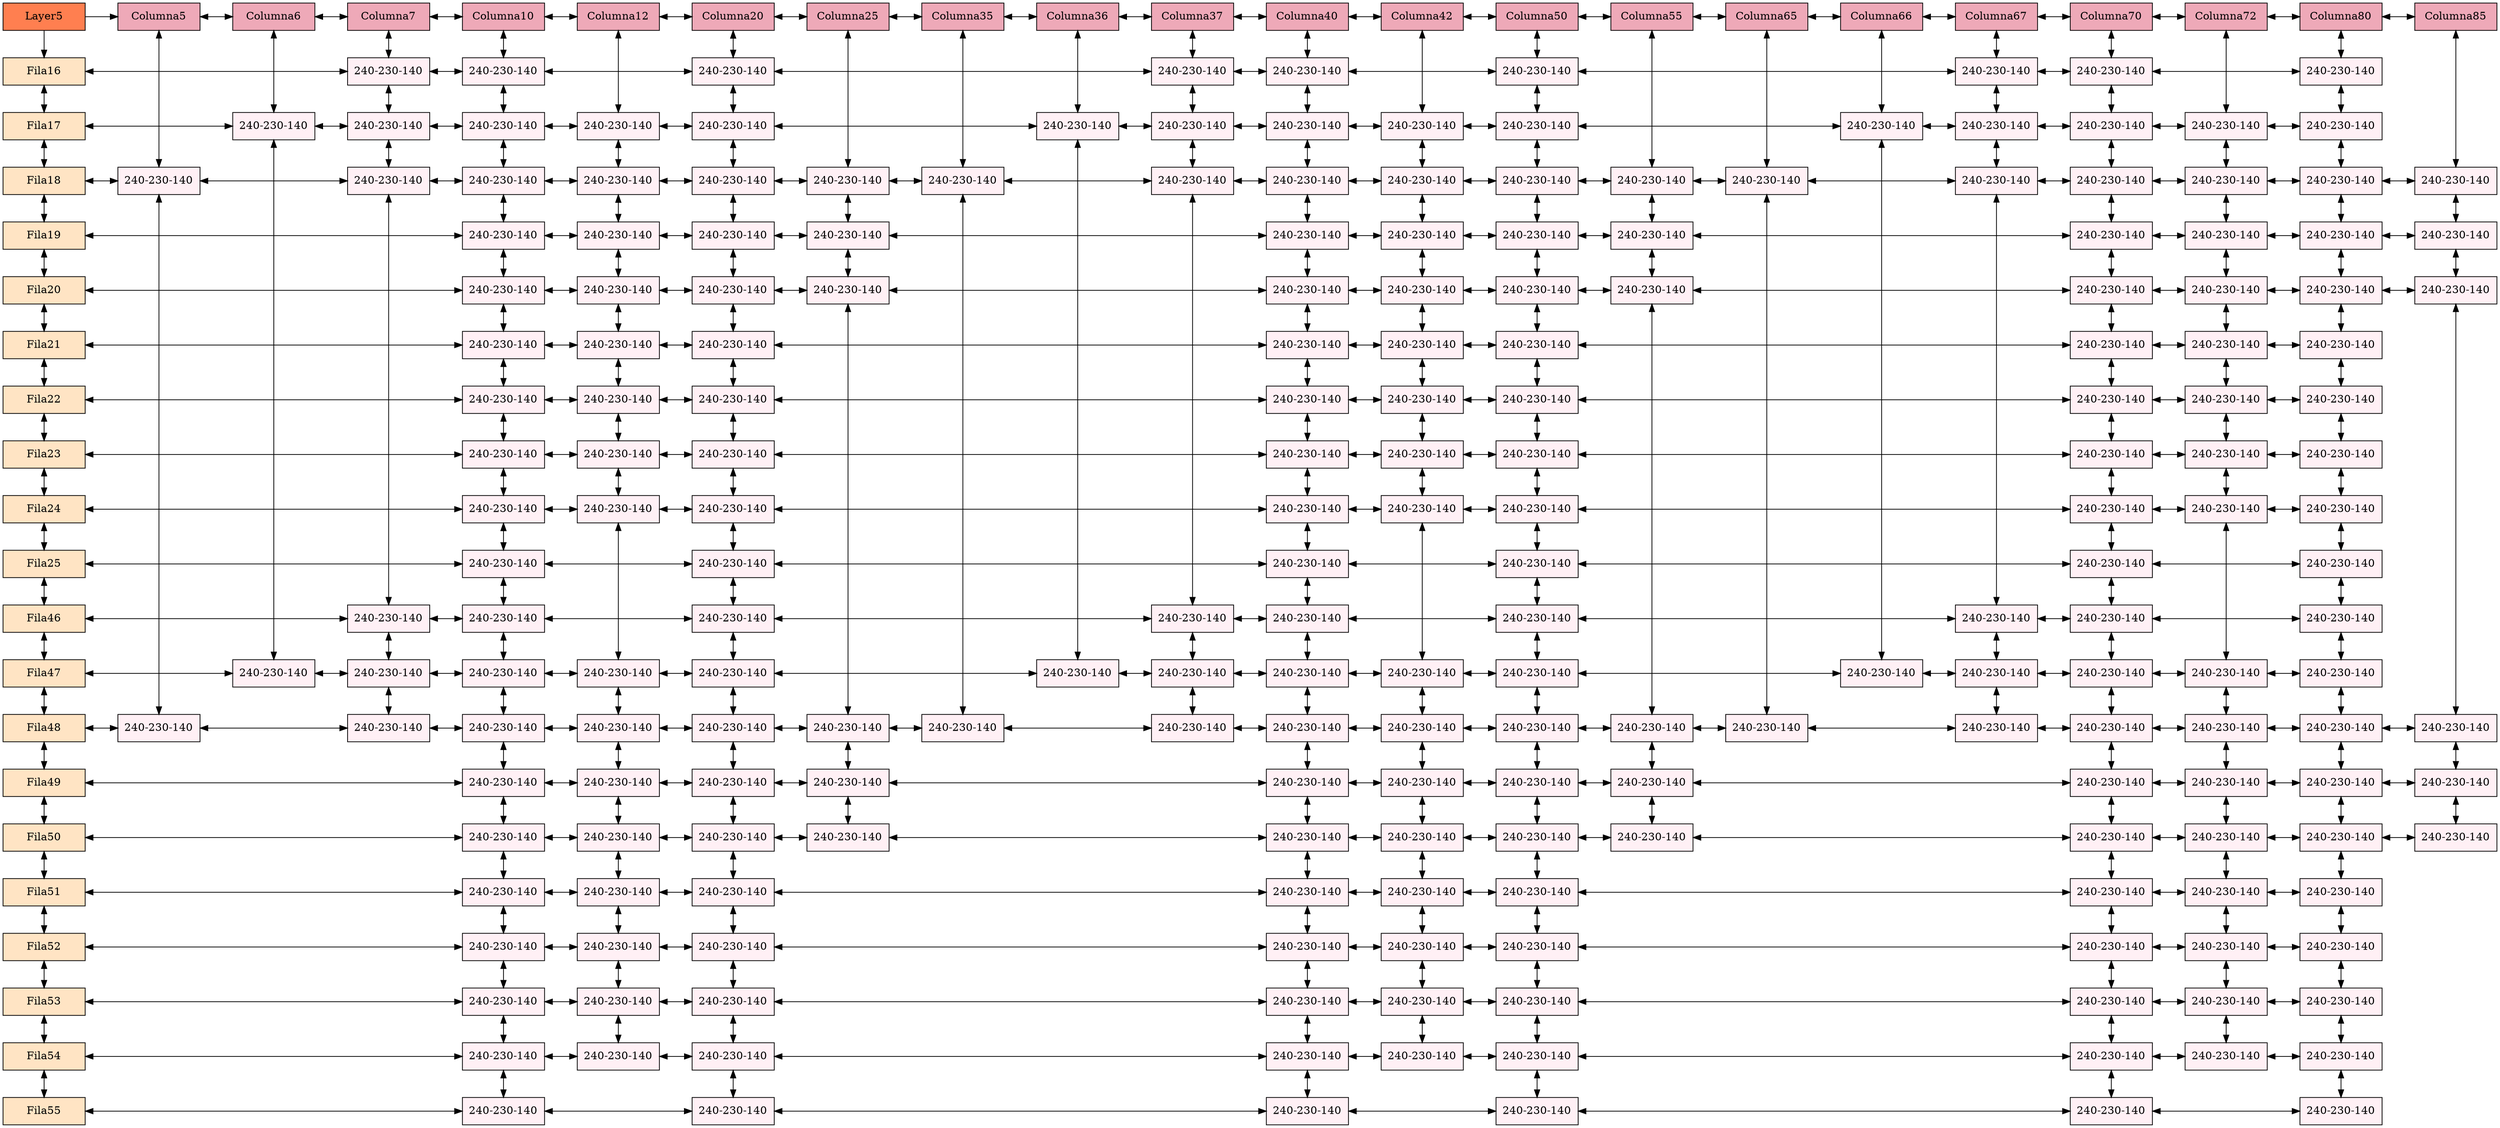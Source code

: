 digraph Sparse_Matrix{
node [shape=box]
graph [ranksep="0.5", nodesep="0.6"];
/* Group 0 para alinear verticalmente RAIZ*/ 
Layer5[ label = "Layer5", width = 1.5, style = filled, fillcolor = coral, group = 0 ];

// Filas 
Fila16 [label = "Fila16" width = 1.5 style = filled, fillcolor = bisque1, group = 0 ];
Fila17 [label = "Fila17" width = 1.5 style = filled, fillcolor = bisque1, group = 0 ];
Fila18 [label = "Fila18" width = 1.5 style = filled, fillcolor = bisque1, group = 0 ];
Fila19 [label = "Fila19" width = 1.5 style = filled, fillcolor = bisque1, group = 0 ];
Fila20 [label = "Fila20" width = 1.5 style = filled, fillcolor = bisque1, group = 0 ];
Fila21 [label = "Fila21" width = 1.5 style = filled, fillcolor = bisque1, group = 0 ];
Fila22 [label = "Fila22" width = 1.5 style = filled, fillcolor = bisque1, group = 0 ];
Fila23 [label = "Fila23" width = 1.5 style = filled, fillcolor = bisque1, group = 0 ];
Fila24 [label = "Fila24" width = 1.5 style = filled, fillcolor = bisque1, group = 0 ];
Fila25 [label = "Fila25" width = 1.5 style = filled, fillcolor = bisque1, group = 0 ];
Fila46 [label = "Fila46" width = 1.5 style = filled, fillcolor = bisque1, group = 0 ];
Fila47 [label = "Fila47" width = 1.5 style = filled, fillcolor = bisque1, group = 0 ];
Fila48 [label = "Fila48" width = 1.5 style = filled, fillcolor = bisque1, group = 0 ];
Fila49 [label = "Fila49" width = 1.5 style = filled, fillcolor = bisque1, group = 0 ];
Fila50 [label = "Fila50" width = 1.5 style = filled, fillcolor = bisque1, group = 0 ];
Fila51 [label = "Fila51" width = 1.5 style = filled, fillcolor = bisque1, group = 0 ];
Fila52 [label = "Fila52" width = 1.5 style = filled, fillcolor = bisque1, group = 0 ];
Fila53 [label = "Fila53" width = 1.5 style = filled, fillcolor = bisque1, group = 0 ];
Fila54 [label = "Fila54" width = 1.5 style = filled, fillcolor = bisque1, group = 0 ];
Fila55 [label = "Fila55" width = 1.5 style = filled, fillcolor = bisque1, group = 0 ];

 //Enlaces de Filas
Fila16->Fila17 [dir = both];
Fila17->Fila18 [dir = both];
Fila18->Fila19 [dir = both];
Fila19->Fila20 [dir = both];
Fila20->Fila21 [dir = both];
Fila21->Fila22 [dir = both];
Fila22->Fila23 [dir = both];
Fila23->Fila24 [dir = both];
Fila24->Fila25 [dir = both];
Fila25->Fila46 [dir = both];
Fila46->Fila47 [dir = both];
Fila47->Fila48 [dir = both];
Fila48->Fila49 [dir = both];
Fila49->Fila50 [dir = both];
Fila50->Fila51 [dir = both];
Fila51->Fila52 [dir = both];
Fila52->Fila53 [dir = both];
Fila53->Fila54 [dir = both];
Fila54->Fila55 [dir = both];

 //Columnas
//Cada una con diferente group para alinear verticalmente con los nodos
Column5[label = "Columna5" width = 1.5 style = filled, fillcolor = pink2, group = 6];
Column6[label = "Columna6" width = 1.5 style = filled, fillcolor = pink2, group = 7];
Column7[label = "Columna7" width = 1.5 style = filled, fillcolor = pink2, group = 8];
Column10[label = "Columna10" width = 1.5 style = filled, fillcolor = pink2, group = 11];
Column12[label = "Columna12" width = 1.5 style = filled, fillcolor = pink2, group = 13];
Column20[label = "Columna20" width = 1.5 style = filled, fillcolor = pink2, group = 21];
Column25[label = "Columna25" width = 1.5 style = filled, fillcolor = pink2, group = 26];
Column35[label = "Columna35" width = 1.5 style = filled, fillcolor = pink2, group = 36];
Column36[label = "Columna36" width = 1.5 style = filled, fillcolor = pink2, group = 37];
Column37[label = "Columna37" width = 1.5 style = filled, fillcolor = pink2, group = 38];
Column40[label = "Columna40" width = 1.5 style = filled, fillcolor = pink2, group = 41];
Column42[label = "Columna42" width = 1.5 style = filled, fillcolor = pink2, group = 43];
Column50[label = "Columna50" width = 1.5 style = filled, fillcolor = pink2, group = 51];
Column55[label = "Columna55" width = 1.5 style = filled, fillcolor = pink2, group = 56];
Column65[label = "Columna65" width = 1.5 style = filled, fillcolor = pink2, group = 66];
Column66[label = "Columna66" width = 1.5 style = filled, fillcolor = pink2, group = 67];
Column67[label = "Columna67" width = 1.5 style = filled, fillcolor = pink2, group = 68];
Column70[label = "Columna70" width = 1.5 style = filled, fillcolor = pink2, group = 71];
Column72[label = "Columna72" width = 1.5 style = filled, fillcolor = pink2, group = 73];
Column80[label = "Columna80" width = 1.5 style = filled, fillcolor = pink2, group = 81];
Column85[label = "Columna85" width = 1.5 style = filled, fillcolor = pink2, group = 86];

 //Enlaces de Columnas
Column5->Column6 [dir = both];
Column6->Column7 [dir = both];
Column7->Column10 [dir = both];
Column10->Column12 [dir = both];
Column12->Column20 [dir = both];
Column20->Column25 [dir = both];
Column25->Column35 [dir = both];
Column35->Column36 [dir = both];
Column36->Column37 [dir = both];
Column37->Column40 [dir = both];
Column40->Column42 [dir = both];
Column42->Column50 [dir = both];
Column50->Column55 [dir = both];
Column55->Column65 [dir = both];
Column65->Column66 [dir = both];
Column66->Column67 [dir = both];
Column67->Column70 [dir = both];
Column70->Column72 [dir = both];
Column72->Column80 [dir = both];
Column80->Column85 [dir = both];

 // Alinear Raiz con Columnas
{rank = same; Layer5; Column5;  Column6;  Column7;  Column10;  Column12;  Column20;  Column25;  Column35;  Column36;  Column37;  Column40;  Column42;  Column50;  Column55;  Column65;  Column66;  Column67;  Column70;  Column72;  Column80;  Column85; };

 // Enlaces Raiz con primera fila y columna
Layer5->Column5;
Layer5->Fila16;

 //Creacion de nodos
//(^<---------------------- F I L A   16---------------------->
N7_F16 [label = "240-230-140" width = 1.5 group = 8 style = filled, fillcolor = lavenderblush1];
N10_F16 [label = "240-230-140" width = 1.5 group = 11 style = filled, fillcolor = lavenderblush1];
N20_F16 [label = "240-230-140" width = 1.5 group = 21 style = filled, fillcolor = lavenderblush1];
N37_F16 [label = "240-230-140" width = 1.5 group = 38 style = filled, fillcolor = lavenderblush1];
N40_F16 [label = "240-230-140" width = 1.5 group = 41 style = filled, fillcolor = lavenderblush1];
N50_F16 [label = "240-230-140" width = 1.5 group = 51 style = filled, fillcolor = lavenderblush1];
N67_F16 [label = "240-230-140" width = 1.5 group = 68 style = filled, fillcolor = lavenderblush1];
N70_F16 [label = "240-230-140" width = 1.5 group = 71 style = filled, fillcolor = lavenderblush1];
N80_F16 [label = "240-230-140" width = 1.5 group = 81 style = filled, fillcolor = lavenderblush1];

//(^<---------------------- F I L A   17---------------------->
N6_F17 [label = "240-230-140" width = 1.5 group = 7 style = filled, fillcolor = lavenderblush1];
N7_F17 [label = "240-230-140" width = 1.5 group = 8 style = filled, fillcolor = lavenderblush1];
N10_F17 [label = "240-230-140" width = 1.5 group = 11 style = filled, fillcolor = lavenderblush1];
N12_F17 [label = "240-230-140" width = 1.5 group = 13 style = filled, fillcolor = lavenderblush1];
N20_F17 [label = "240-230-140" width = 1.5 group = 21 style = filled, fillcolor = lavenderblush1];
N36_F17 [label = "240-230-140" width = 1.5 group = 37 style = filled, fillcolor = lavenderblush1];
N37_F17 [label = "240-230-140" width = 1.5 group = 38 style = filled, fillcolor = lavenderblush1];
N40_F17 [label = "240-230-140" width = 1.5 group = 41 style = filled, fillcolor = lavenderblush1];
N42_F17 [label = "240-230-140" width = 1.5 group = 43 style = filled, fillcolor = lavenderblush1];
N50_F17 [label = "240-230-140" width = 1.5 group = 51 style = filled, fillcolor = lavenderblush1];
N66_F17 [label = "240-230-140" width = 1.5 group = 67 style = filled, fillcolor = lavenderblush1];
N67_F17 [label = "240-230-140" width = 1.5 group = 68 style = filled, fillcolor = lavenderblush1];
N70_F17 [label = "240-230-140" width = 1.5 group = 71 style = filled, fillcolor = lavenderblush1];
N72_F17 [label = "240-230-140" width = 1.5 group = 73 style = filled, fillcolor = lavenderblush1];
N80_F17 [label = "240-230-140" width = 1.5 group = 81 style = filled, fillcolor = lavenderblush1];

//(^<---------------------- F I L A   18---------------------->
N5_F18 [label = "240-230-140" width = 1.5 group = 6 style = filled, fillcolor = lavenderblush1];
N7_F18 [label = "240-230-140" width = 1.5 group = 8 style = filled, fillcolor = lavenderblush1];
N10_F18 [label = "240-230-140" width = 1.5 group = 11 style = filled, fillcolor = lavenderblush1];
N12_F18 [label = "240-230-140" width = 1.5 group = 13 style = filled, fillcolor = lavenderblush1];
N20_F18 [label = "240-230-140" width = 1.5 group = 21 style = filled, fillcolor = lavenderblush1];
N25_F18 [label = "240-230-140" width = 1.5 group = 26 style = filled, fillcolor = lavenderblush1];
N35_F18 [label = "240-230-140" width = 1.5 group = 36 style = filled, fillcolor = lavenderblush1];
N37_F18 [label = "240-230-140" width = 1.5 group = 38 style = filled, fillcolor = lavenderblush1];
N40_F18 [label = "240-230-140" width = 1.5 group = 41 style = filled, fillcolor = lavenderblush1];
N42_F18 [label = "240-230-140" width = 1.5 group = 43 style = filled, fillcolor = lavenderblush1];
N50_F18 [label = "240-230-140" width = 1.5 group = 51 style = filled, fillcolor = lavenderblush1];
N55_F18 [label = "240-230-140" width = 1.5 group = 56 style = filled, fillcolor = lavenderblush1];
N65_F18 [label = "240-230-140" width = 1.5 group = 66 style = filled, fillcolor = lavenderblush1];
N67_F18 [label = "240-230-140" width = 1.5 group = 68 style = filled, fillcolor = lavenderblush1];
N70_F18 [label = "240-230-140" width = 1.5 group = 71 style = filled, fillcolor = lavenderblush1];
N72_F18 [label = "240-230-140" width = 1.5 group = 73 style = filled, fillcolor = lavenderblush1];
N80_F18 [label = "240-230-140" width = 1.5 group = 81 style = filled, fillcolor = lavenderblush1];
N85_F18 [label = "240-230-140" width = 1.5 group = 86 style = filled, fillcolor = lavenderblush1];

//(^<---------------------- F I L A   19---------------------->
N10_F19 [label = "240-230-140" width = 1.5 group = 11 style = filled, fillcolor = lavenderblush1];
N12_F19 [label = "240-230-140" width = 1.5 group = 13 style = filled, fillcolor = lavenderblush1];
N20_F19 [label = "240-230-140" width = 1.5 group = 21 style = filled, fillcolor = lavenderblush1];
N25_F19 [label = "240-230-140" width = 1.5 group = 26 style = filled, fillcolor = lavenderblush1];
N40_F19 [label = "240-230-140" width = 1.5 group = 41 style = filled, fillcolor = lavenderblush1];
N42_F19 [label = "240-230-140" width = 1.5 group = 43 style = filled, fillcolor = lavenderblush1];
N50_F19 [label = "240-230-140" width = 1.5 group = 51 style = filled, fillcolor = lavenderblush1];
N55_F19 [label = "240-230-140" width = 1.5 group = 56 style = filled, fillcolor = lavenderblush1];
N70_F19 [label = "240-230-140" width = 1.5 group = 71 style = filled, fillcolor = lavenderblush1];
N72_F19 [label = "240-230-140" width = 1.5 group = 73 style = filled, fillcolor = lavenderblush1];
N80_F19 [label = "240-230-140" width = 1.5 group = 81 style = filled, fillcolor = lavenderblush1];
N85_F19 [label = "240-230-140" width = 1.5 group = 86 style = filled, fillcolor = lavenderblush1];

//(^<---------------------- F I L A   20---------------------->
N10_F20 [label = "240-230-140" width = 1.5 group = 11 style = filled, fillcolor = lavenderblush1];
N12_F20 [label = "240-230-140" width = 1.5 group = 13 style = filled, fillcolor = lavenderblush1];
N20_F20 [label = "240-230-140" width = 1.5 group = 21 style = filled, fillcolor = lavenderblush1];
N25_F20 [label = "240-230-140" width = 1.5 group = 26 style = filled, fillcolor = lavenderblush1];
N40_F20 [label = "240-230-140" width = 1.5 group = 41 style = filled, fillcolor = lavenderblush1];
N42_F20 [label = "240-230-140" width = 1.5 group = 43 style = filled, fillcolor = lavenderblush1];
N50_F20 [label = "240-230-140" width = 1.5 group = 51 style = filled, fillcolor = lavenderblush1];
N55_F20 [label = "240-230-140" width = 1.5 group = 56 style = filled, fillcolor = lavenderblush1];
N70_F20 [label = "240-230-140" width = 1.5 group = 71 style = filled, fillcolor = lavenderblush1];
N72_F20 [label = "240-230-140" width = 1.5 group = 73 style = filled, fillcolor = lavenderblush1];
N80_F20 [label = "240-230-140" width = 1.5 group = 81 style = filled, fillcolor = lavenderblush1];
N85_F20 [label = "240-230-140" width = 1.5 group = 86 style = filled, fillcolor = lavenderblush1];

//(^<---------------------- F I L A   21---------------------->
N10_F21 [label = "240-230-140" width = 1.5 group = 11 style = filled, fillcolor = lavenderblush1];
N12_F21 [label = "240-230-140" width = 1.5 group = 13 style = filled, fillcolor = lavenderblush1];
N20_F21 [label = "240-230-140" width = 1.5 group = 21 style = filled, fillcolor = lavenderblush1];
N40_F21 [label = "240-230-140" width = 1.5 group = 41 style = filled, fillcolor = lavenderblush1];
N42_F21 [label = "240-230-140" width = 1.5 group = 43 style = filled, fillcolor = lavenderblush1];
N50_F21 [label = "240-230-140" width = 1.5 group = 51 style = filled, fillcolor = lavenderblush1];
N70_F21 [label = "240-230-140" width = 1.5 group = 71 style = filled, fillcolor = lavenderblush1];
N72_F21 [label = "240-230-140" width = 1.5 group = 73 style = filled, fillcolor = lavenderblush1];
N80_F21 [label = "240-230-140" width = 1.5 group = 81 style = filled, fillcolor = lavenderblush1];

//(^<---------------------- F I L A   22---------------------->
N10_F22 [label = "240-230-140" width = 1.5 group = 11 style = filled, fillcolor = lavenderblush1];
N12_F22 [label = "240-230-140" width = 1.5 group = 13 style = filled, fillcolor = lavenderblush1];
N20_F22 [label = "240-230-140" width = 1.5 group = 21 style = filled, fillcolor = lavenderblush1];
N40_F22 [label = "240-230-140" width = 1.5 group = 41 style = filled, fillcolor = lavenderblush1];
N42_F22 [label = "240-230-140" width = 1.5 group = 43 style = filled, fillcolor = lavenderblush1];
N50_F22 [label = "240-230-140" width = 1.5 group = 51 style = filled, fillcolor = lavenderblush1];
N70_F22 [label = "240-230-140" width = 1.5 group = 71 style = filled, fillcolor = lavenderblush1];
N72_F22 [label = "240-230-140" width = 1.5 group = 73 style = filled, fillcolor = lavenderblush1];
N80_F22 [label = "240-230-140" width = 1.5 group = 81 style = filled, fillcolor = lavenderblush1];

//(^<---------------------- F I L A   23---------------------->
N10_F23 [label = "240-230-140" width = 1.5 group = 11 style = filled, fillcolor = lavenderblush1];
N12_F23 [label = "240-230-140" width = 1.5 group = 13 style = filled, fillcolor = lavenderblush1];
N20_F23 [label = "240-230-140" width = 1.5 group = 21 style = filled, fillcolor = lavenderblush1];
N40_F23 [label = "240-230-140" width = 1.5 group = 41 style = filled, fillcolor = lavenderblush1];
N42_F23 [label = "240-230-140" width = 1.5 group = 43 style = filled, fillcolor = lavenderblush1];
N50_F23 [label = "240-230-140" width = 1.5 group = 51 style = filled, fillcolor = lavenderblush1];
N70_F23 [label = "240-230-140" width = 1.5 group = 71 style = filled, fillcolor = lavenderblush1];
N72_F23 [label = "240-230-140" width = 1.5 group = 73 style = filled, fillcolor = lavenderblush1];
N80_F23 [label = "240-230-140" width = 1.5 group = 81 style = filled, fillcolor = lavenderblush1];

//(^<---------------------- F I L A   24---------------------->
N10_F24 [label = "240-230-140" width = 1.5 group = 11 style = filled, fillcolor = lavenderblush1];
N12_F24 [label = "240-230-140" width = 1.5 group = 13 style = filled, fillcolor = lavenderblush1];
N20_F24 [label = "240-230-140" width = 1.5 group = 21 style = filled, fillcolor = lavenderblush1];
N40_F24 [label = "240-230-140" width = 1.5 group = 41 style = filled, fillcolor = lavenderblush1];
N42_F24 [label = "240-230-140" width = 1.5 group = 43 style = filled, fillcolor = lavenderblush1];
N50_F24 [label = "240-230-140" width = 1.5 group = 51 style = filled, fillcolor = lavenderblush1];
N70_F24 [label = "240-230-140" width = 1.5 group = 71 style = filled, fillcolor = lavenderblush1];
N72_F24 [label = "240-230-140" width = 1.5 group = 73 style = filled, fillcolor = lavenderblush1];
N80_F24 [label = "240-230-140" width = 1.5 group = 81 style = filled, fillcolor = lavenderblush1];

//(^<---------------------- F I L A   25---------------------->
N10_F25 [label = "240-230-140" width = 1.5 group = 11 style = filled, fillcolor = lavenderblush1];
N20_F25 [label = "240-230-140" width = 1.5 group = 21 style = filled, fillcolor = lavenderblush1];
N40_F25 [label = "240-230-140" width = 1.5 group = 41 style = filled, fillcolor = lavenderblush1];
N50_F25 [label = "240-230-140" width = 1.5 group = 51 style = filled, fillcolor = lavenderblush1];
N70_F25 [label = "240-230-140" width = 1.5 group = 71 style = filled, fillcolor = lavenderblush1];
N80_F25 [label = "240-230-140" width = 1.5 group = 81 style = filled, fillcolor = lavenderblush1];

//(^<---------------------- F I L A   46---------------------->
N7_F46 [label = "240-230-140" width = 1.5 group = 8 style = filled, fillcolor = lavenderblush1];
N10_F46 [label = "240-230-140" width = 1.5 group = 11 style = filled, fillcolor = lavenderblush1];
N20_F46 [label = "240-230-140" width = 1.5 group = 21 style = filled, fillcolor = lavenderblush1];
N37_F46 [label = "240-230-140" width = 1.5 group = 38 style = filled, fillcolor = lavenderblush1];
N40_F46 [label = "240-230-140" width = 1.5 group = 41 style = filled, fillcolor = lavenderblush1];
N50_F46 [label = "240-230-140" width = 1.5 group = 51 style = filled, fillcolor = lavenderblush1];
N67_F46 [label = "240-230-140" width = 1.5 group = 68 style = filled, fillcolor = lavenderblush1];
N70_F46 [label = "240-230-140" width = 1.5 group = 71 style = filled, fillcolor = lavenderblush1];
N80_F46 [label = "240-230-140" width = 1.5 group = 81 style = filled, fillcolor = lavenderblush1];

//(^<---------------------- F I L A   47---------------------->
N6_F47 [label = "240-230-140" width = 1.5 group = 7 style = filled, fillcolor = lavenderblush1];
N7_F47 [label = "240-230-140" width = 1.5 group = 8 style = filled, fillcolor = lavenderblush1];
N10_F47 [label = "240-230-140" width = 1.5 group = 11 style = filled, fillcolor = lavenderblush1];
N12_F47 [label = "240-230-140" width = 1.5 group = 13 style = filled, fillcolor = lavenderblush1];
N20_F47 [label = "240-230-140" width = 1.5 group = 21 style = filled, fillcolor = lavenderblush1];
N36_F47 [label = "240-230-140" width = 1.5 group = 37 style = filled, fillcolor = lavenderblush1];
N37_F47 [label = "240-230-140" width = 1.5 group = 38 style = filled, fillcolor = lavenderblush1];
N40_F47 [label = "240-230-140" width = 1.5 group = 41 style = filled, fillcolor = lavenderblush1];
N42_F47 [label = "240-230-140" width = 1.5 group = 43 style = filled, fillcolor = lavenderblush1];
N50_F47 [label = "240-230-140" width = 1.5 group = 51 style = filled, fillcolor = lavenderblush1];
N66_F47 [label = "240-230-140" width = 1.5 group = 67 style = filled, fillcolor = lavenderblush1];
N67_F47 [label = "240-230-140" width = 1.5 group = 68 style = filled, fillcolor = lavenderblush1];
N70_F47 [label = "240-230-140" width = 1.5 group = 71 style = filled, fillcolor = lavenderblush1];
N72_F47 [label = "240-230-140" width = 1.5 group = 73 style = filled, fillcolor = lavenderblush1];
N80_F47 [label = "240-230-140" width = 1.5 group = 81 style = filled, fillcolor = lavenderblush1];

//(^<---------------------- F I L A   48---------------------->
N5_F48 [label = "240-230-140" width = 1.5 group = 6 style = filled, fillcolor = lavenderblush1];
N7_F48 [label = "240-230-140" width = 1.5 group = 8 style = filled, fillcolor = lavenderblush1];
N10_F48 [label = "240-230-140" width = 1.5 group = 11 style = filled, fillcolor = lavenderblush1];
N12_F48 [label = "240-230-140" width = 1.5 group = 13 style = filled, fillcolor = lavenderblush1];
N20_F48 [label = "240-230-140" width = 1.5 group = 21 style = filled, fillcolor = lavenderblush1];
N25_F48 [label = "240-230-140" width = 1.5 group = 26 style = filled, fillcolor = lavenderblush1];
N35_F48 [label = "240-230-140" width = 1.5 group = 36 style = filled, fillcolor = lavenderblush1];
N37_F48 [label = "240-230-140" width = 1.5 group = 38 style = filled, fillcolor = lavenderblush1];
N40_F48 [label = "240-230-140" width = 1.5 group = 41 style = filled, fillcolor = lavenderblush1];
N42_F48 [label = "240-230-140" width = 1.5 group = 43 style = filled, fillcolor = lavenderblush1];
N50_F48 [label = "240-230-140" width = 1.5 group = 51 style = filled, fillcolor = lavenderblush1];
N55_F48 [label = "240-230-140" width = 1.5 group = 56 style = filled, fillcolor = lavenderblush1];
N65_F48 [label = "240-230-140" width = 1.5 group = 66 style = filled, fillcolor = lavenderblush1];
N67_F48 [label = "240-230-140" width = 1.5 group = 68 style = filled, fillcolor = lavenderblush1];
N70_F48 [label = "240-230-140" width = 1.5 group = 71 style = filled, fillcolor = lavenderblush1];
N72_F48 [label = "240-230-140" width = 1.5 group = 73 style = filled, fillcolor = lavenderblush1];
N80_F48 [label = "240-230-140" width = 1.5 group = 81 style = filled, fillcolor = lavenderblush1];
N85_F48 [label = "240-230-140" width = 1.5 group = 86 style = filled, fillcolor = lavenderblush1];

//(^<---------------------- F I L A   49---------------------->
N10_F49 [label = "240-230-140" width = 1.5 group = 11 style = filled, fillcolor = lavenderblush1];
N12_F49 [label = "240-230-140" width = 1.5 group = 13 style = filled, fillcolor = lavenderblush1];
N20_F49 [label = "240-230-140" width = 1.5 group = 21 style = filled, fillcolor = lavenderblush1];
N25_F49 [label = "240-230-140" width = 1.5 group = 26 style = filled, fillcolor = lavenderblush1];
N40_F49 [label = "240-230-140" width = 1.5 group = 41 style = filled, fillcolor = lavenderblush1];
N42_F49 [label = "240-230-140" width = 1.5 group = 43 style = filled, fillcolor = lavenderblush1];
N50_F49 [label = "240-230-140" width = 1.5 group = 51 style = filled, fillcolor = lavenderblush1];
N55_F49 [label = "240-230-140" width = 1.5 group = 56 style = filled, fillcolor = lavenderblush1];
N70_F49 [label = "240-230-140" width = 1.5 group = 71 style = filled, fillcolor = lavenderblush1];
N72_F49 [label = "240-230-140" width = 1.5 group = 73 style = filled, fillcolor = lavenderblush1];
N80_F49 [label = "240-230-140" width = 1.5 group = 81 style = filled, fillcolor = lavenderblush1];
N85_F49 [label = "240-230-140" width = 1.5 group = 86 style = filled, fillcolor = lavenderblush1];

//(^<---------------------- F I L A   50---------------------->
N10_F50 [label = "240-230-140" width = 1.5 group = 11 style = filled, fillcolor = lavenderblush1];
N12_F50 [label = "240-230-140" width = 1.5 group = 13 style = filled, fillcolor = lavenderblush1];
N20_F50 [label = "240-230-140" width = 1.5 group = 21 style = filled, fillcolor = lavenderblush1];
N25_F50 [label = "240-230-140" width = 1.5 group = 26 style = filled, fillcolor = lavenderblush1];
N40_F50 [label = "240-230-140" width = 1.5 group = 41 style = filled, fillcolor = lavenderblush1];
N42_F50 [label = "240-230-140" width = 1.5 group = 43 style = filled, fillcolor = lavenderblush1];
N50_F50 [label = "240-230-140" width = 1.5 group = 51 style = filled, fillcolor = lavenderblush1];
N55_F50 [label = "240-230-140" width = 1.5 group = 56 style = filled, fillcolor = lavenderblush1];
N70_F50 [label = "240-230-140" width = 1.5 group = 71 style = filled, fillcolor = lavenderblush1];
N72_F50 [label = "240-230-140" width = 1.5 group = 73 style = filled, fillcolor = lavenderblush1];
N80_F50 [label = "240-230-140" width = 1.5 group = 81 style = filled, fillcolor = lavenderblush1];
N85_F50 [label = "240-230-140" width = 1.5 group = 86 style = filled, fillcolor = lavenderblush1];

//(^<---------------------- F I L A   51---------------------->
N10_F51 [label = "240-230-140" width = 1.5 group = 11 style = filled, fillcolor = lavenderblush1];
N12_F51 [label = "240-230-140" width = 1.5 group = 13 style = filled, fillcolor = lavenderblush1];
N20_F51 [label = "240-230-140" width = 1.5 group = 21 style = filled, fillcolor = lavenderblush1];
N40_F51 [label = "240-230-140" width = 1.5 group = 41 style = filled, fillcolor = lavenderblush1];
N42_F51 [label = "240-230-140" width = 1.5 group = 43 style = filled, fillcolor = lavenderblush1];
N50_F51 [label = "240-230-140" width = 1.5 group = 51 style = filled, fillcolor = lavenderblush1];
N70_F51 [label = "240-230-140" width = 1.5 group = 71 style = filled, fillcolor = lavenderblush1];
N72_F51 [label = "240-230-140" width = 1.5 group = 73 style = filled, fillcolor = lavenderblush1];
N80_F51 [label = "240-230-140" width = 1.5 group = 81 style = filled, fillcolor = lavenderblush1];

//(^<---------------------- F I L A   52---------------------->
N10_F52 [label = "240-230-140" width = 1.5 group = 11 style = filled, fillcolor = lavenderblush1];
N12_F52 [label = "240-230-140" width = 1.5 group = 13 style = filled, fillcolor = lavenderblush1];
N20_F52 [label = "240-230-140" width = 1.5 group = 21 style = filled, fillcolor = lavenderblush1];
N40_F52 [label = "240-230-140" width = 1.5 group = 41 style = filled, fillcolor = lavenderblush1];
N42_F52 [label = "240-230-140" width = 1.5 group = 43 style = filled, fillcolor = lavenderblush1];
N50_F52 [label = "240-230-140" width = 1.5 group = 51 style = filled, fillcolor = lavenderblush1];
N70_F52 [label = "240-230-140" width = 1.5 group = 71 style = filled, fillcolor = lavenderblush1];
N72_F52 [label = "240-230-140" width = 1.5 group = 73 style = filled, fillcolor = lavenderblush1];
N80_F52 [label = "240-230-140" width = 1.5 group = 81 style = filled, fillcolor = lavenderblush1];

//(^<---------------------- F I L A   53---------------------->
N10_F53 [label = "240-230-140" width = 1.5 group = 11 style = filled, fillcolor = lavenderblush1];
N12_F53 [label = "240-230-140" width = 1.5 group = 13 style = filled, fillcolor = lavenderblush1];
N20_F53 [label = "240-230-140" width = 1.5 group = 21 style = filled, fillcolor = lavenderblush1];
N40_F53 [label = "240-230-140" width = 1.5 group = 41 style = filled, fillcolor = lavenderblush1];
N42_F53 [label = "240-230-140" width = 1.5 group = 43 style = filled, fillcolor = lavenderblush1];
N50_F53 [label = "240-230-140" width = 1.5 group = 51 style = filled, fillcolor = lavenderblush1];
N70_F53 [label = "240-230-140" width = 1.5 group = 71 style = filled, fillcolor = lavenderblush1];
N72_F53 [label = "240-230-140" width = 1.5 group = 73 style = filled, fillcolor = lavenderblush1];
N80_F53 [label = "240-230-140" width = 1.5 group = 81 style = filled, fillcolor = lavenderblush1];

//(^<---------------------- F I L A   54---------------------->
N10_F54 [label = "240-230-140" width = 1.5 group = 11 style = filled, fillcolor = lavenderblush1];
N12_F54 [label = "240-230-140" width = 1.5 group = 13 style = filled, fillcolor = lavenderblush1];
N20_F54 [label = "240-230-140" width = 1.5 group = 21 style = filled, fillcolor = lavenderblush1];
N40_F54 [label = "240-230-140" width = 1.5 group = 41 style = filled, fillcolor = lavenderblush1];
N42_F54 [label = "240-230-140" width = 1.5 group = 43 style = filled, fillcolor = lavenderblush1];
N50_F54 [label = "240-230-140" width = 1.5 group = 51 style = filled, fillcolor = lavenderblush1];
N70_F54 [label = "240-230-140" width = 1.5 group = 71 style = filled, fillcolor = lavenderblush1];
N72_F54 [label = "240-230-140" width = 1.5 group = 73 style = filled, fillcolor = lavenderblush1];
N80_F54 [label = "240-230-140" width = 1.5 group = 81 style = filled, fillcolor = lavenderblush1];

//(^<---------------------- F I L A   55---------------------->
N10_F55 [label = "240-230-140" width = 1.5 group = 11 style = filled, fillcolor = lavenderblush1];
N20_F55 [label = "240-230-140" width = 1.5 group = 21 style = filled, fillcolor = lavenderblush1];
N40_F55 [label = "240-230-140" width = 1.5 group = 41 style = filled, fillcolor = lavenderblush1];
N50_F55 [label = "240-230-140" width = 1.5 group = 51 style = filled, fillcolor = lavenderblush1];
N70_F55 [label = "240-230-140" width = 1.5 group = 71 style = filled, fillcolor = lavenderblush1];
N80_F55 [label = "240-230-140" width = 1.5 group = 81 style = filled, fillcolor = lavenderblush1];


 //Creacion de enlaces de nodos
//E N L A C E S  F I L A   16
Column7->N7_F16 [dir = both];
Fila16->N7_F16 [dir = both];
N7_F16->N10_F16 [dir = both];
Column10->N10_F16 [dir = both];
N10_F16->N20_F16 [dir = both];
Column20->N20_F16 [dir = both];
N20_F16->N37_F16 [dir = both];
Column37->N37_F16 [dir = both];
N37_F16->N40_F16 [dir = both];
Column40->N40_F16 [dir = both];
N40_F16->N50_F16 [dir = both];
Column50->N50_F16 [dir = both];
N50_F16->N67_F16 [dir = both];
Column67->N67_F16 [dir = both];
N67_F16->N70_F16 [dir = both];
Column70->N70_F16 [dir = both];
N70_F16->N80_F16 [dir = both];
Column80->N80_F16 [dir = both];
//Alineacion vertical de nodos con la fila
{rank = same; Fila16; N7_F16; N10_F16; N20_F16; N37_F16; N40_F16; N50_F16; N67_F16; N70_F16; N80_F16;  };

//E N L A C E S  F I L A   17
Column6->N6_F17 [dir = both];
Fila17->N6_F17 [dir = both];
N6_F17->N7_F17 [dir = both];
N7_F17->N7_F16 [dir = both];
N7_F17->N10_F17 [dir = both];
N10_F17->N10_F16 [dir = both];
N10_F17->N12_F17 [dir = both];
Column12->N12_F17 [dir = both];
N12_F17->N20_F17 [dir = both];
N20_F17->N20_F16 [dir = both];
N20_F17->N36_F17 [dir = both];
Column36->N36_F17 [dir = both];
N36_F17->N37_F17 [dir = both];
N37_F17->N37_F16 [dir = both];
N37_F17->N40_F17 [dir = both];
N40_F17->N40_F16 [dir = both];
N40_F17->N42_F17 [dir = both];
Column42->N42_F17 [dir = both];
N42_F17->N50_F17 [dir = both];
N50_F17->N50_F16 [dir = both];
N50_F17->N66_F17 [dir = both];
Column66->N66_F17 [dir = both];
N66_F17->N67_F17 [dir = both];
N67_F17->N67_F16 [dir = both];
N67_F17->N70_F17 [dir = both];
N70_F17->N70_F16 [dir = both];
N70_F17->N72_F17 [dir = both];
Column72->N72_F17 [dir = both];
N72_F17->N80_F17 [dir = both];
N80_F17->N80_F16 [dir = both];
//Alineacion vertical de nodos con la fila
{rank = same; Fila17; N6_F17; N7_F17; N10_F17; N12_F17; N20_F17; N36_F17; N37_F17; N40_F17; N42_F17; N50_F17; N66_F17; N67_F17; N70_F17; N72_F17; N80_F17;  };

//E N L A C E S  F I L A   18
Column5->N5_F18 [dir = both];
Fila18->N5_F18 [dir = both];
N5_F18->N7_F18 [dir = both];
N7_F18->N7_F17 [dir = both];
N7_F18->N10_F18 [dir = both];
N10_F18->N10_F17 [dir = both];
N10_F18->N12_F18 [dir = both];
N12_F18->N12_F17 [dir = both];
N12_F18->N20_F18 [dir = both];
N20_F18->N20_F17 [dir = both];
N20_F18->N25_F18 [dir = both];
Column25->N25_F18 [dir = both];
N25_F18->N35_F18 [dir = both];
Column35->N35_F18 [dir = both];
N35_F18->N37_F18 [dir = both];
N37_F18->N37_F17 [dir = both];
N37_F18->N40_F18 [dir = both];
N40_F18->N40_F17 [dir = both];
N40_F18->N42_F18 [dir = both];
N42_F18->N42_F17 [dir = both];
N42_F18->N50_F18 [dir = both];
N50_F18->N50_F17 [dir = both];
N50_F18->N55_F18 [dir = both];
Column55->N55_F18 [dir = both];
N55_F18->N65_F18 [dir = both];
Column65->N65_F18 [dir = both];
N65_F18->N67_F18 [dir = both];
N67_F18->N67_F17 [dir = both];
N67_F18->N70_F18 [dir = both];
N70_F18->N70_F17 [dir = both];
N70_F18->N72_F18 [dir = both];
N72_F18->N72_F17 [dir = both];
N72_F18->N80_F18 [dir = both];
N80_F18->N80_F17 [dir = both];
N80_F18->N85_F18 [dir = both];
Column85->N85_F18 [dir = both];
//Alineacion vertical de nodos con la fila
{rank = same; Fila18; N5_F18; N7_F18; N10_F18; N12_F18; N20_F18; N25_F18; N35_F18; N37_F18; N40_F18; N42_F18; N50_F18; N55_F18; N65_F18; N67_F18; N70_F18; N72_F18; N80_F18; N85_F18;  };

//E N L A C E S  F I L A   19
N10_F19->N10_F18 [dir = both];
Fila19->N10_F19 [dir = both];
N10_F19->N12_F19 [dir = both];
N12_F19->N12_F18 [dir = both];
N12_F19->N20_F19 [dir = both];
N20_F19->N20_F18 [dir = both];
N20_F19->N25_F19 [dir = both];
N25_F19->N25_F18 [dir = both];
N25_F19->N40_F19 [dir = both];
N40_F19->N40_F18 [dir = both];
N40_F19->N42_F19 [dir = both];
N42_F19->N42_F18 [dir = both];
N42_F19->N50_F19 [dir = both];
N50_F19->N50_F18 [dir = both];
N50_F19->N55_F19 [dir = both];
N55_F19->N55_F18 [dir = both];
N55_F19->N70_F19 [dir = both];
N70_F19->N70_F18 [dir = both];
N70_F19->N72_F19 [dir = both];
N72_F19->N72_F18 [dir = both];
N72_F19->N80_F19 [dir = both];
N80_F19->N80_F18 [dir = both];
N80_F19->N85_F19 [dir = both];
N85_F19->N85_F18 [dir = both];
//Alineacion vertical de nodos con la fila
{rank = same; Fila19; N10_F19; N12_F19; N20_F19; N25_F19; N40_F19; N42_F19; N50_F19; N55_F19; N70_F19; N72_F19; N80_F19; N85_F19;  };

//E N L A C E S  F I L A   20
N10_F20->N10_F19 [dir = both];
Fila20->N10_F20 [dir = both];
N10_F20->N12_F20 [dir = both];
N12_F20->N12_F19 [dir = both];
N12_F20->N20_F20 [dir = both];
N20_F20->N20_F19 [dir = both];
N20_F20->N25_F20 [dir = both];
N25_F20->N25_F19 [dir = both];
N25_F20->N40_F20 [dir = both];
N40_F20->N40_F19 [dir = both];
N40_F20->N42_F20 [dir = both];
N42_F20->N42_F19 [dir = both];
N42_F20->N50_F20 [dir = both];
N50_F20->N50_F19 [dir = both];
N50_F20->N55_F20 [dir = both];
N55_F20->N55_F19 [dir = both];
N55_F20->N70_F20 [dir = both];
N70_F20->N70_F19 [dir = both];
N70_F20->N72_F20 [dir = both];
N72_F20->N72_F19 [dir = both];
N72_F20->N80_F20 [dir = both];
N80_F20->N80_F19 [dir = both];
N80_F20->N85_F20 [dir = both];
N85_F20->N85_F19 [dir = both];
//Alineacion vertical de nodos con la fila
{rank = same; Fila20; N10_F20; N12_F20; N20_F20; N25_F20; N40_F20; N42_F20; N50_F20; N55_F20; N70_F20; N72_F20; N80_F20; N85_F20;  };

//E N L A C E S  F I L A   21
N10_F21->N10_F20 [dir = both];
Fila21->N10_F21 [dir = both];
N10_F21->N12_F21 [dir = both];
N12_F21->N12_F20 [dir = both];
N12_F21->N20_F21 [dir = both];
N20_F21->N20_F20 [dir = both];
N20_F21->N40_F21 [dir = both];
N40_F21->N40_F20 [dir = both];
N40_F21->N42_F21 [dir = both];
N42_F21->N42_F20 [dir = both];
N42_F21->N50_F21 [dir = both];
N50_F21->N50_F20 [dir = both];
N50_F21->N70_F21 [dir = both];
N70_F21->N70_F20 [dir = both];
N70_F21->N72_F21 [dir = both];
N72_F21->N72_F20 [dir = both];
N72_F21->N80_F21 [dir = both];
N80_F21->N80_F20 [dir = both];
//Alineacion vertical de nodos con la fila
{rank = same; Fila21; N10_F21; N12_F21; N20_F21; N40_F21; N42_F21; N50_F21; N70_F21; N72_F21; N80_F21;  };

//E N L A C E S  F I L A   22
N10_F22->N10_F21 [dir = both];
Fila22->N10_F22 [dir = both];
N10_F22->N12_F22 [dir = both];
N12_F22->N12_F21 [dir = both];
N12_F22->N20_F22 [dir = both];
N20_F22->N20_F21 [dir = both];
N20_F22->N40_F22 [dir = both];
N40_F22->N40_F21 [dir = both];
N40_F22->N42_F22 [dir = both];
N42_F22->N42_F21 [dir = both];
N42_F22->N50_F22 [dir = both];
N50_F22->N50_F21 [dir = both];
N50_F22->N70_F22 [dir = both];
N70_F22->N70_F21 [dir = both];
N70_F22->N72_F22 [dir = both];
N72_F22->N72_F21 [dir = both];
N72_F22->N80_F22 [dir = both];
N80_F22->N80_F21 [dir = both];
//Alineacion vertical de nodos con la fila
{rank = same; Fila22; N10_F22; N12_F22; N20_F22; N40_F22; N42_F22; N50_F22; N70_F22; N72_F22; N80_F22;  };

//E N L A C E S  F I L A   23
N10_F23->N10_F22 [dir = both];
Fila23->N10_F23 [dir = both];
N10_F23->N12_F23 [dir = both];
N12_F23->N12_F22 [dir = both];
N12_F23->N20_F23 [dir = both];
N20_F23->N20_F22 [dir = both];
N20_F23->N40_F23 [dir = both];
N40_F23->N40_F22 [dir = both];
N40_F23->N42_F23 [dir = both];
N42_F23->N42_F22 [dir = both];
N42_F23->N50_F23 [dir = both];
N50_F23->N50_F22 [dir = both];
N50_F23->N70_F23 [dir = both];
N70_F23->N70_F22 [dir = both];
N70_F23->N72_F23 [dir = both];
N72_F23->N72_F22 [dir = both];
N72_F23->N80_F23 [dir = both];
N80_F23->N80_F22 [dir = both];
//Alineacion vertical de nodos con la fila
{rank = same; Fila23; N10_F23; N12_F23; N20_F23; N40_F23; N42_F23; N50_F23; N70_F23; N72_F23; N80_F23;  };

//E N L A C E S  F I L A   24
N10_F24->N10_F23 [dir = both];
Fila24->N10_F24 [dir = both];
N10_F24->N12_F24 [dir = both];
N12_F24->N12_F23 [dir = both];
N12_F24->N20_F24 [dir = both];
N20_F24->N20_F23 [dir = both];
N20_F24->N40_F24 [dir = both];
N40_F24->N40_F23 [dir = both];
N40_F24->N42_F24 [dir = both];
N42_F24->N42_F23 [dir = both];
N42_F24->N50_F24 [dir = both];
N50_F24->N50_F23 [dir = both];
N50_F24->N70_F24 [dir = both];
N70_F24->N70_F23 [dir = both];
N70_F24->N72_F24 [dir = both];
N72_F24->N72_F23 [dir = both];
N72_F24->N80_F24 [dir = both];
N80_F24->N80_F23 [dir = both];
//Alineacion vertical de nodos con la fila
{rank = same; Fila24; N10_F24; N12_F24; N20_F24; N40_F24; N42_F24; N50_F24; N70_F24; N72_F24; N80_F24;  };

//E N L A C E S  F I L A   25
N10_F25->N10_F24 [dir = both];
Fila25->N10_F25 [dir = both];
N10_F25->N20_F25 [dir = both];
N20_F25->N20_F24 [dir = both];
N20_F25->N40_F25 [dir = both];
N40_F25->N40_F24 [dir = both];
N40_F25->N50_F25 [dir = both];
N50_F25->N50_F24 [dir = both];
N50_F25->N70_F25 [dir = both];
N70_F25->N70_F24 [dir = both];
N70_F25->N80_F25 [dir = both];
N80_F25->N80_F24 [dir = both];
//Alineacion vertical de nodos con la fila
{rank = same; Fila25; N10_F25; N20_F25; N40_F25; N50_F25; N70_F25; N80_F25;  };

//E N L A C E S  F I L A   46
N7_F46->N7_F18 [dir = both];
Fila46->N7_F46 [dir = both];
N7_F46->N10_F46 [dir = both];
N10_F46->N10_F25 [dir = both];
N10_F46->N20_F46 [dir = both];
N20_F46->N20_F25 [dir = both];
N20_F46->N37_F46 [dir = both];
N37_F46->N37_F18 [dir = both];
N37_F46->N40_F46 [dir = both];
N40_F46->N40_F25 [dir = both];
N40_F46->N50_F46 [dir = both];
N50_F46->N50_F25 [dir = both];
N50_F46->N67_F46 [dir = both];
N67_F46->N67_F18 [dir = both];
N67_F46->N70_F46 [dir = both];
N70_F46->N70_F25 [dir = both];
N70_F46->N80_F46 [dir = both];
N80_F46->N80_F25 [dir = both];
//Alineacion vertical de nodos con la fila
{rank = same; Fila46; N7_F46; N10_F46; N20_F46; N37_F46; N40_F46; N50_F46; N67_F46; N70_F46; N80_F46;  };

//E N L A C E S  F I L A   47
N6_F47->N6_F17 [dir = both];
Fila47->N6_F47 [dir = both];
N6_F47->N7_F47 [dir = both];
N7_F47->N7_F46 [dir = both];
N7_F47->N10_F47 [dir = both];
N10_F47->N10_F46 [dir = both];
N10_F47->N12_F47 [dir = both];
N12_F47->N12_F24 [dir = both];
N12_F47->N20_F47 [dir = both];
N20_F47->N20_F46 [dir = both];
N20_F47->N36_F47 [dir = both];
N36_F47->N36_F17 [dir = both];
N36_F47->N37_F47 [dir = both];
N37_F47->N37_F46 [dir = both];
N37_F47->N40_F47 [dir = both];
N40_F47->N40_F46 [dir = both];
N40_F47->N42_F47 [dir = both];
N42_F47->N42_F24 [dir = both];
N42_F47->N50_F47 [dir = both];
N50_F47->N50_F46 [dir = both];
N50_F47->N66_F47 [dir = both];
N66_F47->N66_F17 [dir = both];
N66_F47->N67_F47 [dir = both];
N67_F47->N67_F46 [dir = both];
N67_F47->N70_F47 [dir = both];
N70_F47->N70_F46 [dir = both];
N70_F47->N72_F47 [dir = both];
N72_F47->N72_F24 [dir = both];
N72_F47->N80_F47 [dir = both];
N80_F47->N80_F46 [dir = both];
//Alineacion vertical de nodos con la fila
{rank = same; Fila47; N6_F47; N7_F47; N10_F47; N12_F47; N20_F47; N36_F47; N37_F47; N40_F47; N42_F47; N50_F47; N66_F47; N67_F47; N70_F47; N72_F47; N80_F47;  };

//E N L A C E S  F I L A   48
N5_F48->N5_F18 [dir = both];
Fila48->N5_F48 [dir = both];
N5_F48->N7_F48 [dir = both];
N7_F48->N7_F47 [dir = both];
N7_F48->N10_F48 [dir = both];
N10_F48->N10_F47 [dir = both];
N10_F48->N12_F48 [dir = both];
N12_F48->N12_F47 [dir = both];
N12_F48->N20_F48 [dir = both];
N20_F48->N20_F47 [dir = both];
N20_F48->N25_F48 [dir = both];
N25_F48->N25_F20 [dir = both];
N25_F48->N35_F48 [dir = both];
N35_F48->N35_F18 [dir = both];
N35_F48->N37_F48 [dir = both];
N37_F48->N37_F47 [dir = both];
N37_F48->N40_F48 [dir = both];
N40_F48->N40_F47 [dir = both];
N40_F48->N42_F48 [dir = both];
N42_F48->N42_F47 [dir = both];
N42_F48->N50_F48 [dir = both];
N50_F48->N50_F47 [dir = both];
N50_F48->N55_F48 [dir = both];
N55_F48->N55_F20 [dir = both];
N55_F48->N65_F48 [dir = both];
N65_F48->N65_F18 [dir = both];
N65_F48->N67_F48 [dir = both];
N67_F48->N67_F47 [dir = both];
N67_F48->N70_F48 [dir = both];
N70_F48->N70_F47 [dir = both];
N70_F48->N72_F48 [dir = both];
N72_F48->N72_F47 [dir = both];
N72_F48->N80_F48 [dir = both];
N80_F48->N80_F47 [dir = both];
N80_F48->N85_F48 [dir = both];
N85_F48->N85_F20 [dir = both];
//Alineacion vertical de nodos con la fila
{rank = same; Fila48; N5_F48; N7_F48; N10_F48; N12_F48; N20_F48; N25_F48; N35_F48; N37_F48; N40_F48; N42_F48; N50_F48; N55_F48; N65_F48; N67_F48; N70_F48; N72_F48; N80_F48; N85_F48;  };

//E N L A C E S  F I L A   49
N10_F49->N10_F48 [dir = both];
Fila49->N10_F49 [dir = both];
N10_F49->N12_F49 [dir = both];
N12_F49->N12_F48 [dir = both];
N12_F49->N20_F49 [dir = both];
N20_F49->N20_F48 [dir = both];
N20_F49->N25_F49 [dir = both];
N25_F49->N25_F48 [dir = both];
N25_F49->N40_F49 [dir = both];
N40_F49->N40_F48 [dir = both];
N40_F49->N42_F49 [dir = both];
N42_F49->N42_F48 [dir = both];
N42_F49->N50_F49 [dir = both];
N50_F49->N50_F48 [dir = both];
N50_F49->N55_F49 [dir = both];
N55_F49->N55_F48 [dir = both];
N55_F49->N70_F49 [dir = both];
N70_F49->N70_F48 [dir = both];
N70_F49->N72_F49 [dir = both];
N72_F49->N72_F48 [dir = both];
N72_F49->N80_F49 [dir = both];
N80_F49->N80_F48 [dir = both];
N80_F49->N85_F49 [dir = both];
N85_F49->N85_F48 [dir = both];
//Alineacion vertical de nodos con la fila
{rank = same; Fila49; N10_F49; N12_F49; N20_F49; N25_F49; N40_F49; N42_F49; N50_F49; N55_F49; N70_F49; N72_F49; N80_F49; N85_F49;  };

//E N L A C E S  F I L A   50
N10_F50->N10_F49 [dir = both];
Fila50->N10_F50 [dir = both];
N10_F50->N12_F50 [dir = both];
N12_F50->N12_F49 [dir = both];
N12_F50->N20_F50 [dir = both];
N20_F50->N20_F49 [dir = both];
N20_F50->N25_F50 [dir = both];
N25_F50->N25_F49 [dir = both];
N25_F50->N40_F50 [dir = both];
N40_F50->N40_F49 [dir = both];
N40_F50->N42_F50 [dir = both];
N42_F50->N42_F49 [dir = both];
N42_F50->N50_F50 [dir = both];
N50_F50->N50_F49 [dir = both];
N50_F50->N55_F50 [dir = both];
N55_F50->N55_F49 [dir = both];
N55_F50->N70_F50 [dir = both];
N70_F50->N70_F49 [dir = both];
N70_F50->N72_F50 [dir = both];
N72_F50->N72_F49 [dir = both];
N72_F50->N80_F50 [dir = both];
N80_F50->N80_F49 [dir = both];
N80_F50->N85_F50 [dir = both];
N85_F50->N85_F49 [dir = both];
//Alineacion vertical de nodos con la fila
{rank = same; Fila50; N10_F50; N12_F50; N20_F50; N25_F50; N40_F50; N42_F50; N50_F50; N55_F50; N70_F50; N72_F50; N80_F50; N85_F50;  };

//E N L A C E S  F I L A   51
N10_F51->N10_F50 [dir = both];
Fila51->N10_F51 [dir = both];
N10_F51->N12_F51 [dir = both];
N12_F51->N12_F50 [dir = both];
N12_F51->N20_F51 [dir = both];
N20_F51->N20_F50 [dir = both];
N20_F51->N40_F51 [dir = both];
N40_F51->N40_F50 [dir = both];
N40_F51->N42_F51 [dir = both];
N42_F51->N42_F50 [dir = both];
N42_F51->N50_F51 [dir = both];
N50_F51->N50_F50 [dir = both];
N50_F51->N70_F51 [dir = both];
N70_F51->N70_F50 [dir = both];
N70_F51->N72_F51 [dir = both];
N72_F51->N72_F50 [dir = both];
N72_F51->N80_F51 [dir = both];
N80_F51->N80_F50 [dir = both];
//Alineacion vertical de nodos con la fila
{rank = same; Fila51; N10_F51; N12_F51; N20_F51; N40_F51; N42_F51; N50_F51; N70_F51; N72_F51; N80_F51;  };

//E N L A C E S  F I L A   52
N10_F52->N10_F51 [dir = both];
Fila52->N10_F52 [dir = both];
N10_F52->N12_F52 [dir = both];
N12_F52->N12_F51 [dir = both];
N12_F52->N20_F52 [dir = both];
N20_F52->N20_F51 [dir = both];
N20_F52->N40_F52 [dir = both];
N40_F52->N40_F51 [dir = both];
N40_F52->N42_F52 [dir = both];
N42_F52->N42_F51 [dir = both];
N42_F52->N50_F52 [dir = both];
N50_F52->N50_F51 [dir = both];
N50_F52->N70_F52 [dir = both];
N70_F52->N70_F51 [dir = both];
N70_F52->N72_F52 [dir = both];
N72_F52->N72_F51 [dir = both];
N72_F52->N80_F52 [dir = both];
N80_F52->N80_F51 [dir = both];
//Alineacion vertical de nodos con la fila
{rank = same; Fila52; N10_F52; N12_F52; N20_F52; N40_F52; N42_F52; N50_F52; N70_F52; N72_F52; N80_F52;  };

//E N L A C E S  F I L A   53
N10_F53->N10_F52 [dir = both];
Fila53->N10_F53 [dir = both];
N10_F53->N12_F53 [dir = both];
N12_F53->N12_F52 [dir = both];
N12_F53->N20_F53 [dir = both];
N20_F53->N20_F52 [dir = both];
N20_F53->N40_F53 [dir = both];
N40_F53->N40_F52 [dir = both];
N40_F53->N42_F53 [dir = both];
N42_F53->N42_F52 [dir = both];
N42_F53->N50_F53 [dir = both];
N50_F53->N50_F52 [dir = both];
N50_F53->N70_F53 [dir = both];
N70_F53->N70_F52 [dir = both];
N70_F53->N72_F53 [dir = both];
N72_F53->N72_F52 [dir = both];
N72_F53->N80_F53 [dir = both];
N80_F53->N80_F52 [dir = both];
//Alineacion vertical de nodos con la fila
{rank = same; Fila53; N10_F53; N12_F53; N20_F53; N40_F53; N42_F53; N50_F53; N70_F53; N72_F53; N80_F53;  };

//E N L A C E S  F I L A   54
N10_F54->N10_F53 [dir = both];
Fila54->N10_F54 [dir = both];
N10_F54->N12_F54 [dir = both];
N12_F54->N12_F53 [dir = both];
N12_F54->N20_F54 [dir = both];
N20_F54->N20_F53 [dir = both];
N20_F54->N40_F54 [dir = both];
N40_F54->N40_F53 [dir = both];
N40_F54->N42_F54 [dir = both];
N42_F54->N42_F53 [dir = both];
N42_F54->N50_F54 [dir = both];
N50_F54->N50_F53 [dir = both];
N50_F54->N70_F54 [dir = both];
N70_F54->N70_F53 [dir = both];
N70_F54->N72_F54 [dir = both];
N72_F54->N72_F53 [dir = both];
N72_F54->N80_F54 [dir = both];
N80_F54->N80_F53 [dir = both];
//Alineacion vertical de nodos con la fila
{rank = same; Fila54; N10_F54; N12_F54; N20_F54; N40_F54; N42_F54; N50_F54; N70_F54; N72_F54; N80_F54;  };

//E N L A C E S  F I L A   55
N10_F55->N10_F54 [dir = both];
Fila55->N10_F55 [dir = both];
N10_F55->N20_F55 [dir = both];
N20_F55->N20_F54 [dir = both];
N20_F55->N40_F55 [dir = both];
N40_F55->N40_F54 [dir = both];
N40_F55->N50_F55 [dir = both];
N50_F55->N50_F54 [dir = both];
N50_F55->N70_F55 [dir = both];
N70_F55->N70_F54 [dir = both];
N70_F55->N80_F55 [dir = both];
N80_F55->N80_F54 [dir = both];
//Alineacion vertical de nodos con la fila
{rank = same; Fila55; N10_F55; N20_F55; N40_F55; N50_F55; N70_F55; N80_F55;  };

}
